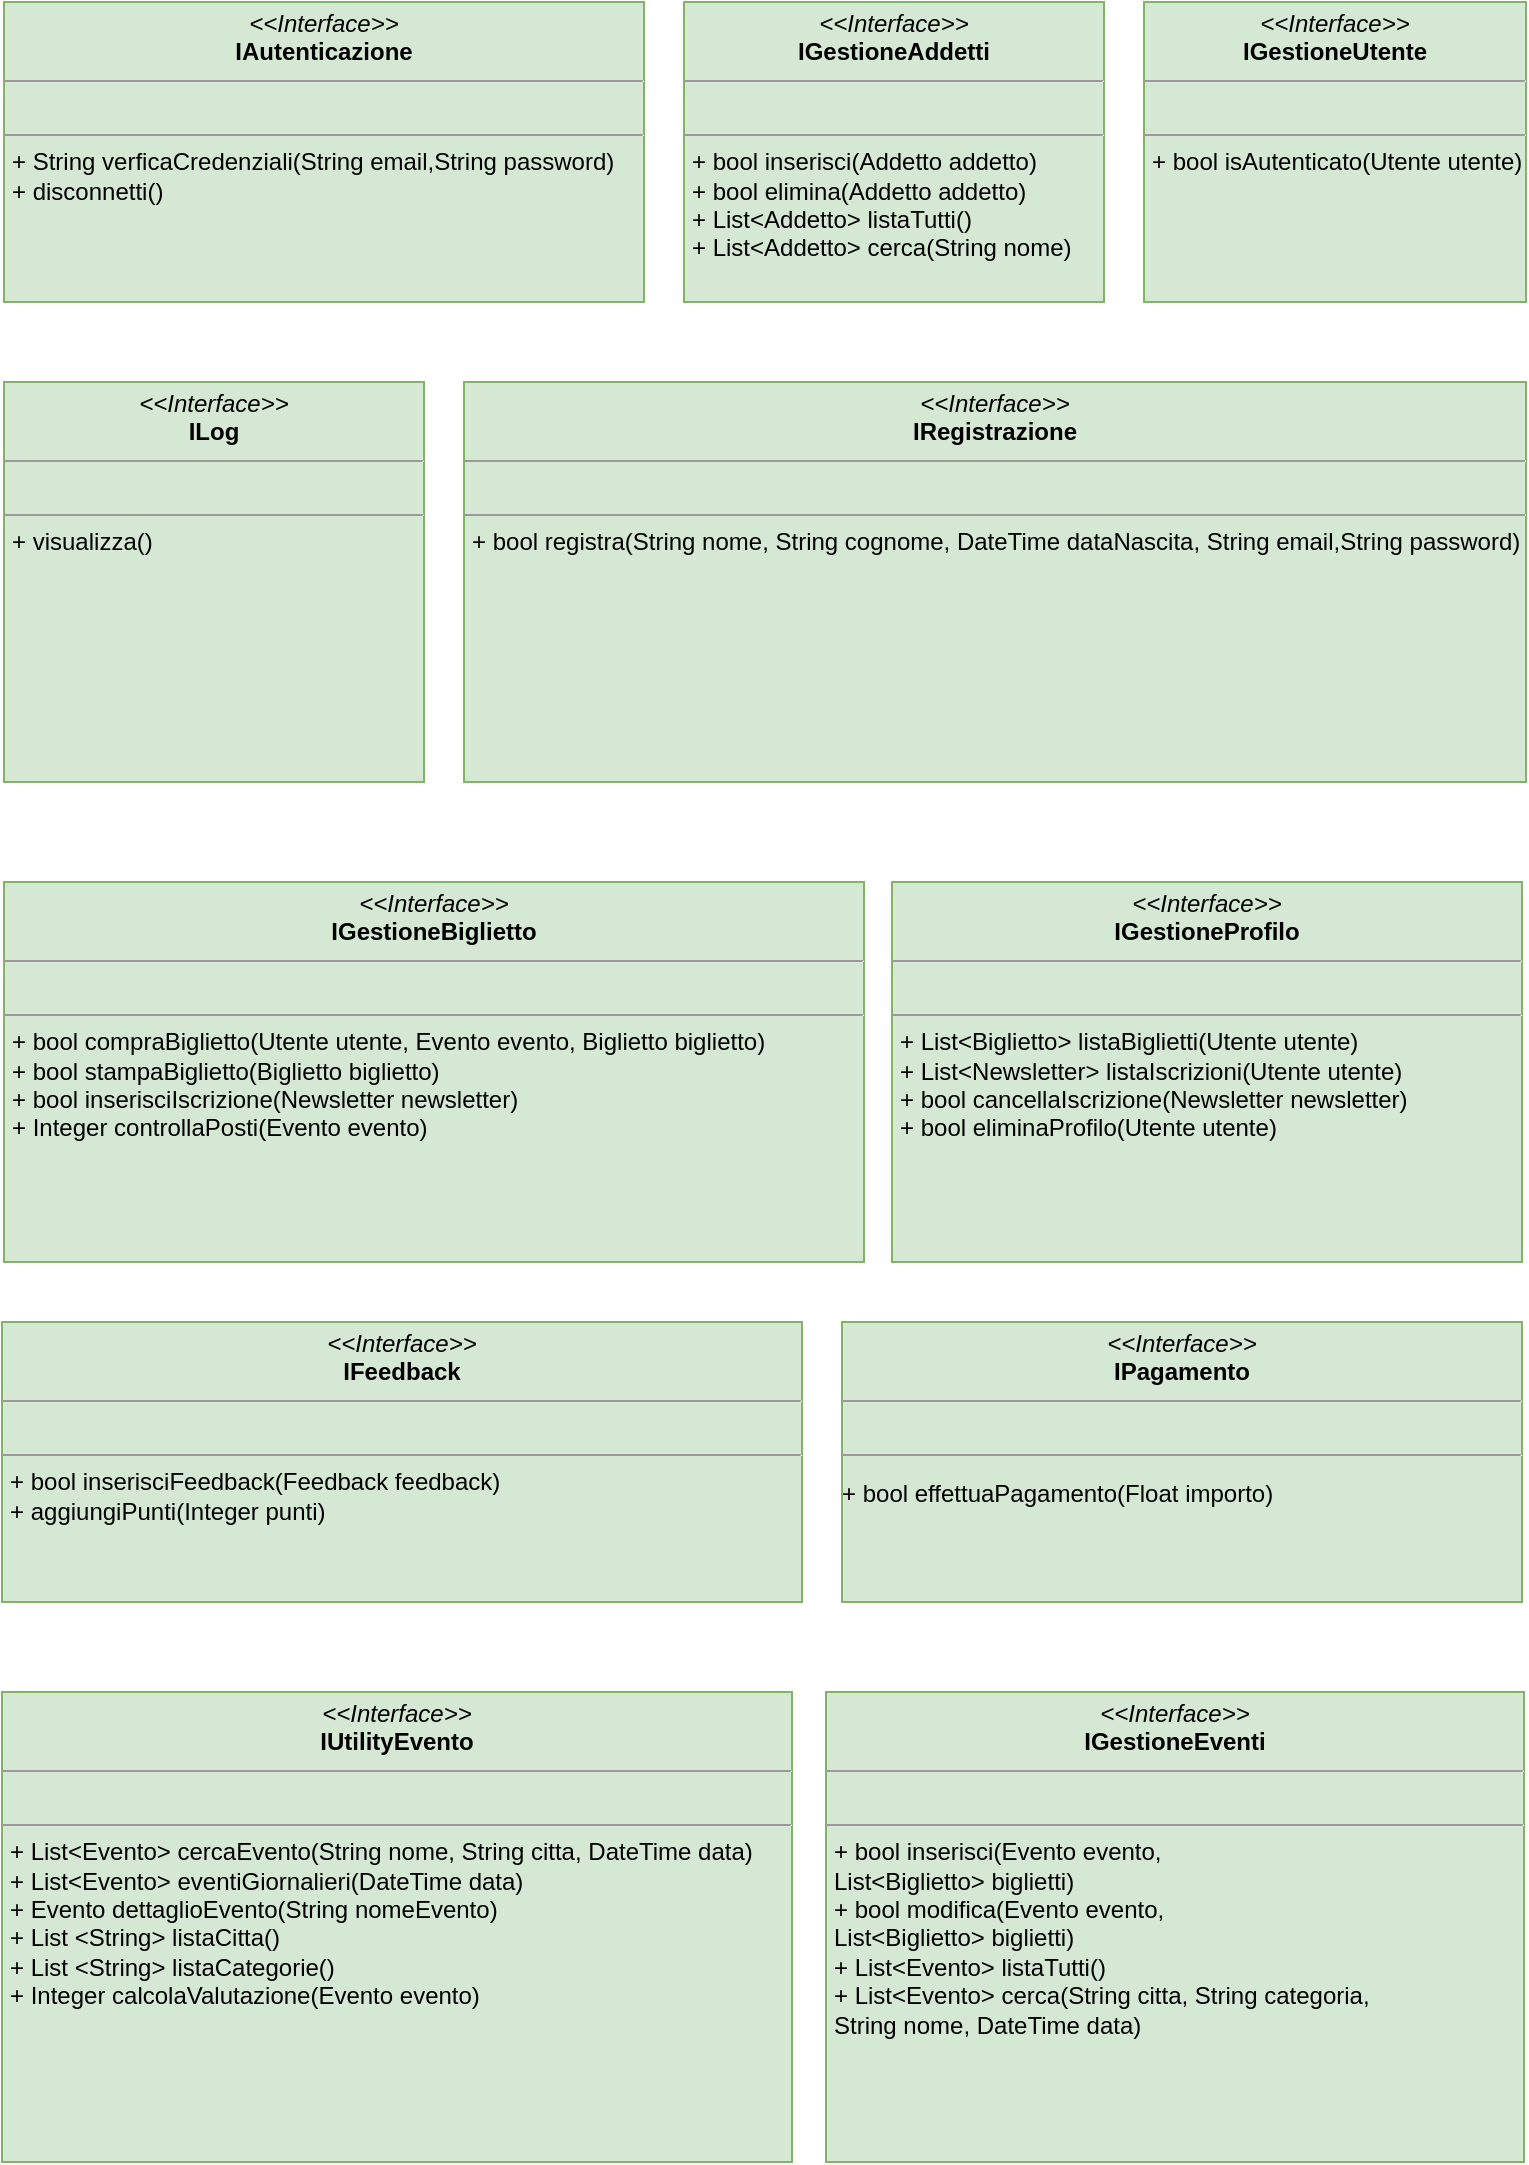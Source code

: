 <mxfile version="10.7.5" type="onedrive"><diagram id="3EyG_WxkFdJCLQhtcDmZ" name="Page-1"><mxGraphModel dx="2034" dy="1157" grid="1" gridSize="10" guides="1" tooltips="1" connect="1" arrows="1" fold="1" page="1" pageScale="1" pageWidth="850" pageHeight="1100" math="0" shadow="0"><root><mxCell id="0"/><mxCell id="1" parent="0"/><mxCell id="R_n6O_UWpmAyln20Ul1M-1" value="&lt;p style=&quot;margin: 0px ; margin-top: 4px ; text-align: center&quot;&gt;&lt;i&gt;&amp;lt;&amp;lt;Interface&amp;gt;&amp;gt;&lt;/i&gt;&lt;br&gt;&lt;b&gt;IGestioneAddetti&lt;/b&gt;&lt;/p&gt;&lt;hr size=&quot;1&quot;&gt;&lt;p style=&quot;margin: 0px ; margin-left: 4px&quot;&gt;&lt;br&gt;&lt;/p&gt;&lt;hr size=&quot;1&quot;&gt;&lt;p style=&quot;margin: 0px ; margin-left: 4px&quot;&gt;+ bool inserisci(Addetto addetto)&lt;/p&gt;&lt;p style=&quot;margin: 0px ; margin-left: 4px&quot;&gt;+ bool elimina(Addetto addetto)&lt;/p&gt;&lt;p style=&quot;margin: 0px ; margin-left: 4px&quot;&gt;+ List&amp;lt;Addetto&amp;gt; listaTutti()&lt;/p&gt;&lt;p style=&quot;margin: 0px ; margin-left: 4px&quot;&gt;+ List&amp;lt;Addetto&amp;gt; cerca(String nome)&lt;br&gt;&lt;/p&gt;" style="verticalAlign=top;align=left;overflow=fill;fontSize=12;fontFamily=Helvetica;html=1;fillColor=#D5E8D4;strokeColor=#82B366;" parent="1" vertex="1"><mxGeometry x="440" y="30" width="210" height="150" as="geometry"/></mxCell><mxCell id="R_n6O_UWpmAyln20Ul1M-2" value="&lt;p style=&quot;margin: 0px ; margin-top: 4px ; text-align: center&quot;&gt;&lt;i&gt;&amp;lt;&amp;lt;Interface&amp;gt;&amp;gt;&lt;/i&gt;&lt;br&gt;&lt;b&gt;IGestioneEventi&lt;/b&gt;&lt;/p&gt;&lt;hr size=&quot;1&quot;&gt;&lt;p style=&quot;margin: 0px ; margin-left: 4px&quot;&gt;&lt;br&gt;&lt;/p&gt;&lt;hr size=&quot;1&quot;&gt;&lt;p style=&quot;margin: 0px ; margin-left: 4px&quot;&gt;+ bool inserisci(Evento evento,&lt;br&gt;List&amp;lt;Biglietto&amp;gt; biglietti)&lt;br&gt;+ bool modifica(Evento evento,&lt;br&gt;List&amp;lt;Biglietto&amp;gt; biglietti)&lt;br&gt;+ List&amp;lt;Evento&amp;gt; listaTutti()&lt;br&gt;+ List&amp;lt;Evento&amp;gt; cerca(String citta, String categoria,&amp;nbsp;&lt;/p&gt;&lt;p style=&quot;margin: 0px ; margin-left: 4px&quot;&gt;String nome, DateTime data)&lt;br&gt;&lt;/p&gt;&lt;div&gt;&lt;br&gt;&lt;/div&gt;" style="verticalAlign=top;align=left;overflow=fill;fontSize=12;fontFamily=Helvetica;html=1;fillColor=#D5E8D4;strokeColor=#82B366;" parent="1" vertex="1"><mxGeometry x="511" y="875" width="349" height="235" as="geometry"/></mxCell><mxCell id="R_n6O_UWpmAyln20Ul1M-3" value="&lt;p style=&quot;margin: 0px ; margin-top: 4px ; text-align: center&quot;&gt;&lt;i&gt;&amp;lt;&amp;lt;Interface&amp;gt;&amp;gt;&lt;/i&gt;&lt;br&gt;&lt;b&gt;ILog&lt;/b&gt;&lt;/p&gt;&lt;hr size=&quot;1&quot;&gt;&lt;p style=&quot;margin: 0px ; margin-left: 4px&quot;&gt;&lt;br&gt;&lt;/p&gt;&lt;hr size=&quot;1&quot;&gt;&lt;p style=&quot;margin: 0px ; margin-left: 4px&quot;&gt;+ visualizza()&lt;br&gt;&lt;/p&gt;" style="verticalAlign=top;align=left;overflow=fill;fontSize=12;fontFamily=Helvetica;html=1;fillColor=#D5E8D4;strokeColor=#82B366;" parent="1" vertex="1"><mxGeometry x="100" y="220" width="210" height="200" as="geometry"/></mxCell><mxCell id="R_n6O_UWpmAyln20Ul1M-4" value="&lt;p style=&quot;margin: 0px ; margin-top: 4px ; text-align: center&quot;&gt;&lt;i&gt;&amp;lt;&amp;lt;Interface&amp;gt;&amp;gt;&lt;/i&gt;&lt;br&gt;&lt;b&gt;IAutenticazione&lt;/b&gt;&lt;/p&gt;&lt;hr size=&quot;1&quot;&gt;&lt;p style=&quot;margin: 0px ; margin-left: 4px&quot;&gt;&lt;br&gt;&lt;/p&gt;&lt;hr size=&quot;1&quot;&gt;&lt;p style=&quot;margin: 0px ; margin-left: 4px&quot;&gt;+ String verficaCredenziali(String email,String password)&lt;/p&gt;&lt;p style=&quot;margin: 0px ; margin-left: 4px&quot;&gt;+ disconnetti()&lt;br&gt;&lt;/p&gt;" style="verticalAlign=top;align=left;overflow=fill;fontSize=12;fontFamily=Helvetica;html=1;fillColor=#D5E8D4;strokeColor=#82B366;" parent="1" vertex="1"><mxGeometry x="100" y="30" width="320" height="150" as="geometry"/></mxCell><mxCell id="R_n6O_UWpmAyln20Ul1M-5" value="&lt;p style=&quot;margin: 0px ; margin-top: 4px ; text-align: center&quot;&gt;&lt;i&gt;&amp;lt;&amp;lt;Interface&amp;gt;&amp;gt;&lt;/i&gt;&lt;br&gt;&lt;b&gt;IGestioneUtente&lt;/b&gt;&lt;/p&gt;&lt;hr size=&quot;1&quot;&gt;&lt;p style=&quot;margin: 0px ; margin-left: 4px&quot;&gt;&lt;br&gt;&lt;/p&gt;&lt;hr size=&quot;1&quot;&gt;&lt;p style=&quot;margin: 0px ; margin-left: 4px&quot;&gt;+ bool isAutenticato(Utente utente)&lt;br&gt;&lt;/p&gt;" style="verticalAlign=top;align=left;overflow=fill;fontSize=12;fontFamily=Helvetica;html=1;fillColor=#D5E8D4;strokeColor=#82B366;" parent="1" vertex="1"><mxGeometry x="670" y="30" width="191" height="150" as="geometry"/></mxCell><mxCell id="R_n6O_UWpmAyln20Ul1M-6" value="&lt;p style=&quot;margin: 0px ; margin-top: 4px ; text-align: center&quot;&gt;&lt;i&gt;&amp;lt;&amp;lt;Interface&amp;gt;&amp;gt;&lt;/i&gt;&lt;br&gt;&lt;b&gt;IRegistrazione&lt;/b&gt;&lt;/p&gt;&lt;hr size=&quot;1&quot;&gt;&lt;p style=&quot;margin: 0px ; margin-left: 4px&quot;&gt;&lt;br&gt;&lt;/p&gt;&lt;hr size=&quot;1&quot;&gt;&lt;p style=&quot;margin: 0px ; margin-left: 4px&quot;&gt;+ bool registra(String nome, String cognome, DateTime&amp;nbsp;&lt;span&gt;dataNascita,&amp;nbsp;&lt;/span&gt;&lt;span&gt;String email,String password)&lt;/span&gt;&lt;/p&gt;&lt;p style=&quot;margin: 0px ; margin-left: 4px&quot;&gt;&lt;br&gt;&lt;/p&gt;" style="verticalAlign=top;align=left;overflow=fill;fontSize=12;fontFamily=Helvetica;html=1;fillColor=#d5e8d4;strokeColor=#82b366;" parent="1" vertex="1"><mxGeometry x="330" y="220" width="531" height="200" as="geometry"/></mxCell><mxCell id="xgveIGlFNWxb6NMbiSlq-1" value="&lt;p style=&quot;margin: 0px ; margin-top: 4px ; text-align: center&quot;&gt;&lt;i&gt;&amp;lt;&amp;lt;Interface&amp;gt;&amp;gt;&lt;/i&gt;&lt;br&gt;&lt;b&gt;IGestioneProfilo&lt;/b&gt;&lt;/p&gt;&lt;hr size=&quot;1&quot;&gt;&lt;p style=&quot;margin: 0px ; margin-left: 4px&quot;&gt;&lt;br&gt;&lt;/p&gt;&lt;hr size=&quot;1&quot;&gt;&lt;p style=&quot;margin: 0px ; margin-left: 4px&quot;&gt;+ List&amp;lt;Biglietto&amp;gt; listaBiglietti(Utente utente)&lt;/p&gt;&lt;p style=&quot;margin: 0px ; margin-left: 4px&quot;&gt;+ List&amp;lt;Newsletter&amp;gt; listaIscrizioni(Utente utente)&lt;/p&gt;&lt;p style=&quot;margin: 0px ; margin-left: 4px&quot;&gt;+ bool cancellaIscrizione(Newsletter newsletter)&lt;/p&gt;&lt;p style=&quot;margin: 0px ; margin-left: 4px&quot;&gt;+ bool eliminaProfilo(Utente utente)&lt;/p&gt;" style="verticalAlign=top;align=left;overflow=fill;fontSize=12;fontFamily=Helvetica;html=1;fillColor=#D5E8D4;strokeColor=#82B366;" parent="1" vertex="1"><mxGeometry x="544" y="470" width="315" height="190" as="geometry"/></mxCell><mxCell id="xgveIGlFNWxb6NMbiSlq-3" value="&lt;p style=&quot;margin: 0px ; margin-top: 4px ; text-align: center&quot;&gt;&lt;i&gt;&amp;lt;&amp;lt;Interface&amp;gt;&amp;gt;&lt;/i&gt;&lt;br&gt;&lt;b&gt;IPagamento&lt;/b&gt;&lt;/p&gt;&lt;hr size=&quot;1&quot;&gt;&lt;p style=&quot;margin: 0px ; margin-left: 4px&quot;&gt;&lt;br&gt;&lt;/p&gt;&lt;hr size=&quot;1&quot;&gt;&lt;p&gt;+ bool effettuaPagamento(Float&amp;nbsp;&lt;span&gt;importo)&lt;/span&gt;&lt;/p&gt;&lt;p&gt;&lt;br&gt;&lt;br&gt;&lt;/p&gt;" style="verticalAlign=top;align=left;overflow=fill;fontSize=12;fontFamily=Helvetica;html=1;fillColor=#d5e8d4;strokeColor=#82b366;" parent="1" vertex="1"><mxGeometry x="519" y="690" width="340" height="140" as="geometry"/></mxCell><mxCell id="S2w62hTiRDF5EwIPxvEb-2" value="&lt;p style=&quot;margin: 0px ; margin-top: 4px ; text-align: center&quot;&gt;&lt;i&gt;&amp;lt;&amp;lt;Interface&amp;gt;&amp;gt;&lt;/i&gt;&lt;br&gt;&lt;b&gt;IFeedback&lt;/b&gt;&lt;/p&gt;&lt;hr size=&quot;1&quot;&gt;&lt;p style=&quot;margin: 0px ; margin-left: 4px&quot;&gt;&lt;br&gt;&lt;/p&gt;&lt;hr size=&quot;1&quot;&gt;&lt;p style=&quot;margin: 0px ; margin-left: 4px&quot;&gt;+ bool inserisciFeedback(Feedback feedback&lt;span&gt;)&lt;/span&gt;&lt;/p&gt;&lt;p style=&quot;margin: 0px ; margin-left: 4px&quot;&gt;+ aggiungiPunti(Integer punti)&lt;/p&gt;&lt;div&gt;&lt;br&gt;&lt;/div&gt;&lt;div&gt;&lt;br&gt;&lt;/div&gt;" style="verticalAlign=top;align=left;overflow=fill;fontSize=12;fontFamily=Helvetica;html=1;fillColor=#D5E8D4;strokeColor=#82B366;" parent="1" vertex="1"><mxGeometry x="99" y="690" width="400" height="140" as="geometry"/></mxCell><mxCell id="xY30En68Al5WcefRjiLf-2" value="&lt;p style=&quot;margin: 0px ; margin-top: 4px ; text-align: center&quot;&gt;&lt;i&gt;&amp;lt;&amp;lt;Interface&amp;gt;&amp;gt;&lt;/i&gt;&lt;br&gt;&lt;b&gt;IGestioneBiglietto&lt;/b&gt;&lt;/p&gt;&lt;hr size=&quot;1&quot;&gt;&lt;p style=&quot;margin: 0px ; margin-left: 4px&quot;&gt;&lt;br&gt;&lt;/p&gt;&lt;hr size=&quot;1&quot;&gt;&lt;p style=&quot;margin: 0px ; margin-left: 4px&quot;&gt;&lt;span&gt;+ bool compraBiglietto(Utente utente, Evento&amp;nbsp;&lt;/span&gt;&lt;span&gt;evento, Biglietto&amp;nbsp;&lt;/span&gt;&lt;span&gt;biglietto)&lt;/span&gt;&lt;br&gt;&lt;/p&gt;&lt;p style=&quot;margin: 0px ; margin-left: 4px&quot;&gt;+ bool stampaBiglietto(Biglietto biglietto)&lt;/p&gt;&lt;p style=&quot;margin: 0px ; margin-left: 4px&quot;&gt;+ bool inserisciIscrizione(Newsletter newsletter)&lt;/p&gt;&lt;p style=&quot;margin: 0px ; margin-left: 4px&quot;&gt;+ Integer controllaPosti(Evento evento)&lt;/p&gt;" style="verticalAlign=top;align=left;overflow=fill;fontSize=12;fontFamily=Helvetica;html=1;strokeColor=#82B366;fillColor=#D5E8D4;" parent="1" vertex="1"><mxGeometry x="100" y="470" width="430" height="190" as="geometry"/></mxCell><mxCell id="xY30En68Al5WcefRjiLf-4" value="&lt;p style=&quot;margin: 0px ; margin-top: 4px ; text-align: center&quot;&gt;&lt;i&gt;&amp;lt;&amp;lt;Interface&amp;gt;&amp;gt;&lt;/i&gt;&lt;br&gt;&lt;b&gt;IUtilityEvento&lt;/b&gt;&lt;/p&gt;&lt;hr size=&quot;1&quot;&gt;&lt;p style=&quot;margin: 0px ; margin-left: 4px&quot;&gt;&lt;br&gt;&lt;/p&gt;&lt;hr size=&quot;1&quot;&gt;&lt;p style=&quot;margin: 0px ; margin-left: 4px&quot;&gt;+ List&amp;lt;Evento&amp;gt; cercaEvento(String nome, String citta, DateTime data)&lt;/p&gt;&lt;p style=&quot;margin: 0px ; margin-left: 4px&quot;&gt;&lt;span&gt;+ List&amp;lt;Evento&amp;gt; eventiGiornalieri(DateTime data)&lt;/span&gt;&lt;/p&gt;&lt;p style=&quot;margin: 0px ; margin-left: 4px&quot;&gt;&lt;span&gt;+ Evento dettaglioEvento(String nomeEvento)&lt;/span&gt;&lt;/p&gt;&lt;p style=&quot;margin: 0px ; margin-left: 4px&quot;&gt;&lt;span&gt;+ List &amp;lt;String&amp;gt; listaCitta()&lt;/span&gt;&lt;/p&gt;&lt;p style=&quot;margin: 0px ; margin-left: 4px&quot;&gt;&lt;span&gt;+ List &amp;lt;String&amp;gt; listaCategorie()&lt;/span&gt;&lt;/p&gt;&lt;p style=&quot;margin: 0px ; margin-left: 4px&quot;&gt;&lt;span&gt;+ Integer calcolaValutazione(Evento evento)&lt;/span&gt;&lt;/p&gt;" style="verticalAlign=top;align=left;overflow=fill;fontSize=12;fontFamily=Helvetica;html=1;strokeColor=#82B366;fillColor=#D5E8D4;" parent="1" vertex="1"><mxGeometry x="99" y="875" width="395" height="235" as="geometry"/></mxCell></root></mxGraphModel></diagram><diagram id="5tWfiP3seNK3IL9LgEsu" name="Utente"><mxGraphModel dx="2600" dy="1002" grid="1" gridSize="10" guides="1" tooltips="1" connect="1" arrows="1" fold="1" page="1" pageScale="1" pageWidth="850" pageHeight="1100" math="0" shadow="0"><root><mxCell id="8aAVjCRS_YRpoFVPolR5-0"/><mxCell id="8aAVjCRS_YRpoFVPolR5-1" parent="8aAVjCRS_YRpoFVPolR5-0"/><mxCell id="UEsb7Nu-oU7usZVPx6M5-8" value="&lt;p style=&quot;margin: 0px ; margin-top: 4px ; text-align: center&quot;&gt;&lt;b&gt;Controller&lt;/b&gt;&lt;br&gt;&lt;/p&gt;&lt;hr size=&quot;1&quot;&gt;&lt;p style=&quot;margin: 0px ; margin-left: 4px&quot;&gt;- scrittoreLog:writer&lt;/p&gt;&lt;p style=&quot;margin: 0px ; margin-left: 4px&quot;&gt;- connessioneDB:Connection&lt;br&gt;&lt;/p&gt;&lt;hr size=&quot;1&quot;&gt;&lt;p style=&quot;margin: 0px ; margin-left: 4px&quot;&gt;# scriviLog(String entry)&lt;/p&gt;&lt;p style=&quot;margin: 0px ; margin-left: 4px&quot;&gt;# connessione(getConnessione)&lt;br&gt;&lt;/p&gt;&lt;p style=&quot;margin: 0px ; margin-left: 4px&quot;&gt;&lt;br&gt;&lt;/p&gt;" style="verticalAlign=top;align=left;overflow=fill;fontSize=12;fontFamily=Helvetica;html=1;strokeColor=#82B366;fillColor=#D5E8D4;gradientColor=none;" parent="8aAVjCRS_YRpoFVPolR5-1" vertex="1"><mxGeometry x="180" y="30" width="320" height="200" as="geometry"/></mxCell><mxCell id="UEsb7Nu-oU7usZVPx6M5-9" value="&lt;p style=&quot;margin: 0px ; margin-top: 4px ; text-align: center&quot;&gt;&lt;b&gt;GestioneUtenteController&lt;/b&gt;&lt;br&gt;&lt;/p&gt;&lt;hr size=&quot;1&quot;&gt;&lt;p style=&quot;margin: 0px ; margin-left: 4px&quot;&gt;&lt;br&gt;&lt;/p&gt;&lt;hr size=&quot;1&quot;&gt;&lt;p style=&quot;margin: 0px ; margin-left: 4px&quot;&gt;+ bool isAutenticato(Utente utente)&lt;/p&gt;" style="verticalAlign=top;align=left;overflow=fill;fontSize=12;fontFamily=Helvetica;html=1;strokeColor=#82B366;fillColor=#D5E8D4;gradientColor=none;" parent="8aAVjCRS_YRpoFVPolR5-1" vertex="1"><mxGeometry x="180" y="351" width="320" height="200" as="geometry"/></mxCell><mxCell id="sJbbXuakXKxbucDo4gSa-0" style="edgeStyle=orthogonalEdgeStyle;rounded=0;orthogonalLoop=1;jettySize=auto;html=1;entryX=1;entryY=0.75;entryDx=0;entryDy=0;startArrow=none;startFill=0;endArrow=open;endFill=0;fontSize=15;" parent="8aAVjCRS_YRpoFVPolR5-1" source="UEsb7Nu-oU7usZVPx6M5-10" target="g6z2wCNrpE00pNKTQ_3W-0" edge="1"><mxGeometry relative="1" as="geometry"><Array as="points"><mxPoint x="1040" y="821"/></Array></mxGeometry></mxCell><mxCell id="UEsb7Nu-oU7usZVPx6M5-10" value="&lt;p style=&quot;margin: 0px ; margin-top: 4px ; text-align: center&quot;&gt;&lt;b&gt;GestioneProfiloController&lt;/b&gt;&lt;br&gt;&lt;/p&gt;&lt;hr size=&quot;1&quot;&gt;&lt;p style=&quot;margin: 0px ; margin-left: 4px&quot;&gt;&lt;br&gt;&lt;/p&gt;&lt;hr size=&quot;1&quot;&gt;&lt;div&gt;+ List&amp;lt;Biglietto&amp;gt; listaBiglietti(Utente utente)&lt;/div&gt;&lt;div&gt;+ List&amp;lt;Newsletter&amp;gt; listaIscrizioni(Utente utente)&lt;br&gt;&lt;/div&gt;&lt;div&gt;+ bool cancellaIscrizione(Newsletter newsletter)&lt;/div&gt;&lt;div&gt;&lt;span&gt;+ bool eliminaProfilo(Utente utente)&lt;/span&gt;&lt;/div&gt;" style="verticalAlign=top;align=left;overflow=fill;fontSize=12;fontFamily=Helvetica;html=1;strokeColor=#82B366;fillColor=#D5E8D4;gradientColor=none;" parent="8aAVjCRS_YRpoFVPolR5-1" vertex="1"><mxGeometry x="840" y="350" width="320" height="200" as="geometry"/></mxCell><mxCell id="FCYAoTsnwddztXov2vsb-0" style="edgeStyle=orthogonalEdgeStyle;rounded=0;orthogonalLoop=1;jettySize=auto;html=1;exitX=0.5;exitY=1;exitDx=0;exitDy=0;entryX=0.5;entryY=1;entryDx=0;entryDy=0;startArrow=none;startFill=0;endArrow=open;endFill=0;fontSize=15;" parent="8aAVjCRS_YRpoFVPolR5-1" source="UEsb7Nu-oU7usZVPx6M5-11" target="g6z2wCNrpE00pNKTQ_3W-0" edge="1"><mxGeometry relative="1" as="geometry"/></mxCell><mxCell id="UEsb7Nu-oU7usZVPx6M5-11" value="&lt;p style=&quot;margin: 0px ; margin-top: 4px ; text-align: center&quot;&gt;&lt;b&gt;UtilityEventoController&lt;/b&gt;&lt;br&gt;&lt;/p&gt;&lt;hr size=&quot;1&quot;&gt;&lt;p style=&quot;margin: 0px ; margin-left: 4px&quot;&gt;&lt;br&gt;&lt;/p&gt;&lt;hr size=&quot;1&quot;&gt;&lt;div&gt;+ List&amp;lt;Evento&amp;gt; cercaEvento(String categoria, String&lt;/div&gt;&lt;div&gt;citta, DateTime data)&lt;/div&gt;&lt;div&gt;+ List&amp;lt;Evento&amp;gt; eventiGiornalieri(DateTime data)&lt;br&gt;&lt;/div&gt;&lt;div&gt;+ Evento dettaglioEvento(String nomeEvento)&lt;/div&gt;&lt;div&gt;+ List &amp;lt;String&amp;gt; listaCitta()&lt;/div&gt;&lt;div&gt;+ List &amp;lt;String&amp;gt; listaCategorie()&lt;/div&gt;&lt;div&gt;+ Integer calcolaValutazione(Evento evento)&lt;br&gt;&lt;/div&gt;" style="verticalAlign=top;align=left;overflow=fill;fontSize=12;fontFamily=Helvetica;html=1;strokeColor=#82B366;fillColor=#D5E8D4;gradientColor=none;" parent="8aAVjCRS_YRpoFVPolR5-1" vertex="1"><mxGeometry x="180" y="710" width="320" height="200" as="geometry"/></mxCell><mxCell id="UEsb7Nu-oU7usZVPx6M5-13" value="&lt;p style=&quot;margin: 0px ; margin-top: 4px ; text-align: center&quot;&gt;&lt;b&gt;GestioneFeedbackController&lt;/b&gt;&lt;br&gt;&lt;/p&gt;&lt;hr size=&quot;1&quot;&gt;&lt;p style=&quot;margin: 0px ; margin-left: 4px&quot;&gt;&lt;br&gt;&lt;/p&gt;&lt;hr size=&quot;1&quot;&gt;&lt;div&gt;+ bool inserisciFeedback(Feedback&amp;nbsp;&lt;span&gt;feedback&lt;/span&gt;&lt;span&gt;)&lt;/span&gt;&lt;/div&gt;&lt;div&gt;- Acquisto verificaCodice(String codiceSblocco, Evento&lt;/div&gt;&lt;div&gt;evento)&lt;/div&gt;&lt;div&gt;+ aggiungiPunti(Integer punti)&lt;br&gt;&lt;/div&gt;" style="verticalAlign=top;align=left;overflow=fill;fontSize=12;fontFamily=Helvetica;html=1;strokeColor=#82B366;fillColor=#D5E8D4;gradientColor=none;" parent="8aAVjCRS_YRpoFVPolR5-1" vertex="1"><mxGeometry x="-180" y="620" width="320" height="200" as="geometry"/></mxCell><mxCell id="brpJ-bYIf4bHtVWNiMrN-0" value="" style="ellipse;whiteSpace=wrap;html=1;aspect=fixed;strokeColor=#82B366;fillColor=#000000;gradientColor=none;" parent="8aAVjCRS_YRpoFVPolR5-1" vertex="1"><mxGeometry x="495" y="279" width="10" height="10" as="geometry"/></mxCell><mxCell id="brpJ-bYIf4bHtVWNiMrN-3" value="" style="endArrow=none;html=1;exitX=1.006;exitY=0.047;exitDx=0;exitDy=0;exitPerimeter=0;" parent="8aAVjCRS_YRpoFVPolR5-1" edge="1"><mxGeometry width="50" height="50" relative="1" as="geometry"><mxPoint x="500" y="350" as="sourcePoint"/><mxPoint x="500" y="286" as="targetPoint"/></mxGeometry></mxCell><mxCell id="brpJ-bYIf4bHtVWNiMrN-14" value="" style="endArrow=block;endSize=16;endFill=0;html=1;exitX=0.5;exitY=0;exitDx=0;exitDy=0;entryX=0.5;entryY=1;entryDx=0;entryDy=0;" parent="8aAVjCRS_YRpoFVPolR5-1" source="UEsb7Nu-oU7usZVPx6M5-9" target="UEsb7Nu-oU7usZVPx6M5-8" edge="1"><mxGeometry x="0.045" y="118" width="160" relative="1" as="geometry"><mxPoint x="110" y="280" as="sourcePoint"/><mxPoint x="290" y="270" as="targetPoint"/><mxPoint as="offset"/></mxGeometry></mxCell><mxCell id="t5LU5Z6IHs5xJ308aRsy-1" value="&lt;font style=&quot;font-size: 15px&quot;&gt;IGestioneUtente&lt;/font&gt;" style="text;html=1;resizable=0;points=[];autosize=1;align=left;verticalAlign=top;spacingTop=-4;" parent="8aAVjCRS_YRpoFVPolR5-1" vertex="1"><mxGeometry x="440" y="253" width="120" height="20" as="geometry"/></mxCell><mxCell id="t5LU5Z6IHs5xJ308aRsy-2" value="&lt;font style=&quot;font-size: 15px&quot;&gt;IGestioneProfilo&lt;/font&gt;" style="text;html=1;resizable=0;points=[];autosize=1;align=left;verticalAlign=top;spacingTop=-4;" parent="8aAVjCRS_YRpoFVPolR5-1" vertex="1"><mxGeometry x="1100" y="255" width="120" height="20" as="geometry"/></mxCell><mxCell id="t5LU5Z6IHs5xJ308aRsy-3" value="&lt;font style=&quot;font-size: 15px&quot;&gt;IFeedback&lt;/font&gt;" style="text;html=1;resizable=0;points=[];autosize=1;align=left;verticalAlign=top;spacingTop=-4;" parent="8aAVjCRS_YRpoFVPolR5-1" vertex="1"><mxGeometry x="101.5" y="529.5" width="90" height="20" as="geometry"/></mxCell><mxCell id="t5LU5Z6IHs5xJ308aRsy-4" value="&lt;font style=&quot;font-size: 15px&quot;&gt;IUtilityEvento&lt;/font&gt;" style="text;html=1;resizable=0;points=[];autosize=1;align=left;verticalAlign=top;spacingTop=-4;" parent="8aAVjCRS_YRpoFVPolR5-1" vertex="1"><mxGeometry x="450" y="613" width="100" height="20" as="geometry"/></mxCell><mxCell id="t5LU5Z6IHs5xJ308aRsy-5" value="&lt;font style=&quot;font-size: 15px&quot;&gt;IGestioneBiglietto&lt;/font&gt;" style="text;html=1;resizable=0;points=[];autosize=1;align=left;verticalAlign=top;spacingTop=-4;" parent="8aAVjCRS_YRpoFVPolR5-1" vertex="1"><mxGeometry x="878" y="576" width="130" height="20" as="geometry"/></mxCell><mxCell id="t5LU5Z6IHs5xJ308aRsy-6" value="" style="endArrow=open;startArrow=open;html=1;entryX=0;entryY=0.25;entryDx=0;entryDy=0;exitX=1.005;exitY=0.394;exitDx=0;exitDy=0;exitPerimeter=0;startFill=0;endFill=0;" parent="8aAVjCRS_YRpoFVPolR5-1" source="UEsb7Nu-oU7usZVPx6M5-9" target="UEsb7Nu-oU7usZVPx6M5-10" edge="1"><mxGeometry width="50" height="50" relative="1" as="geometry"><mxPoint x="560" y="400" as="sourcePoint"/><mxPoint x="610" y="350" as="targetPoint"/></mxGeometry></mxCell><mxCell id="t5LU5Z6IHs5xJ308aRsy-7" value="&lt;font style=&quot;font-size: 15px;&quot;&gt;1&lt;/font&gt;" style="text;html=1;resizable=0;points=[];autosize=1;align=left;verticalAlign=top;spacingTop=-4;fontSize=15;" parent="8aAVjCRS_YRpoFVPolR5-1" vertex="1"><mxGeometry x="510" y="405" width="30" height="20" as="geometry"/></mxCell><mxCell id="t5LU5Z6IHs5xJ308aRsy-8" value="&lt;font style=&quot;font-size: 15px;&quot;&gt;1&lt;/font&gt;" style="text;html=1;resizable=0;points=[];autosize=1;align=left;verticalAlign=top;spacingTop=-4;fontSize=15;" parent="8aAVjCRS_YRpoFVPolR5-1" vertex="1"><mxGeometry x="810" y="375" width="30" height="20" as="geometry"/></mxCell><mxCell id="t5LU5Z6IHs5xJ308aRsy-9" value="" style="endArrow=open;startArrow=open;html=1;entryX=0;entryY=0.5;entryDx=0;entryDy=0;exitX=0.25;exitY=0;exitDx=0;exitDy=0;edgeStyle=orthogonalEdgeStyle;startFill=0;endFill=0;" parent="8aAVjCRS_YRpoFVPolR5-1" source="UEsb7Nu-oU7usZVPx6M5-13" target="UEsb7Nu-oU7usZVPx6M5-9" edge="1"><mxGeometry width="50" height="50" relative="1" as="geometry"><mxPoint x="-140" y="395" as="sourcePoint"/><mxPoint x="60" y="350" as="targetPoint"/></mxGeometry></mxCell><mxCell id="t5LU5Z6IHs5xJ308aRsy-10" value="" style="endArrow=open;startArrow=open;html=1;entryX=0.5;entryY=1;entryDx=0;entryDy=0;startFill=0;endFill=0;" parent="8aAVjCRS_YRpoFVPolR5-1" source="UEsb7Nu-oU7usZVPx6M5-11" target="UEsb7Nu-oU7usZVPx6M5-9" edge="1"><mxGeometry width="50" height="50" relative="1" as="geometry"><mxPoint x="323" y="640" as="sourcePoint"/><mxPoint x="340" y="520" as="targetPoint"/></mxGeometry></mxCell><mxCell id="t5LU5Z6IHs5xJ308aRsy-11" value="" style="endArrow=open;startArrow=open;html=1;exitX=0.5;exitY=0;exitDx=0;exitDy=0;entryX=1;entryY=0.75;entryDx=0;entryDy=0;edgeStyle=orthogonalEdgeStyle;startFill=0;endFill=0;" parent="8aAVjCRS_YRpoFVPolR5-1" source="g6z2wCNrpE00pNKTQ_3W-0" target="UEsb7Nu-oU7usZVPx6M5-9" edge="1"><mxGeometry width="50" height="50" relative="1" as="geometry"><mxPoint x="794.765" y="664.882" as="sourcePoint"/><mxPoint x="520" y="430" as="targetPoint"/><Array as="points"><mxPoint x="783" y="660"/><mxPoint x="700" y="660"/><mxPoint x="700" y="501"/></Array></mxGeometry></mxCell><mxCell id="t5LU5Z6IHs5xJ308aRsy-12" value="&lt;font style=&quot;font-size: 15px;&quot;&gt;1&lt;/font&gt;" style="text;html=1;resizable=0;points=[];autosize=1;align=left;verticalAlign=top;spacingTop=-4;fontSize=15;" parent="8aAVjCRS_YRpoFVPolR5-1" vertex="1"><mxGeometry x="760" y="640" width="30" height="20" as="geometry"/></mxCell><mxCell id="t5LU5Z6IHs5xJ308aRsy-13" value="&lt;font style=&quot;font-size: 15px&quot;&gt;1&lt;/font&gt;" style="text;html=1;resizable=0;points=[];autosize=1;align=left;verticalAlign=top;spacingTop=-4;" parent="8aAVjCRS_YRpoFVPolR5-1" vertex="1"><mxGeometry x="510" y="480" width="20" height="20" as="geometry"/></mxCell><mxCell id="t5LU5Z6IHs5xJ308aRsy-14" value="&lt;font style=&quot;font-size: 15px&quot;&gt;1&lt;/font&gt;" style="text;html=1;resizable=0;points=[];autosize=1;align=left;verticalAlign=top;spacingTop=-4;" parent="8aAVjCRS_YRpoFVPolR5-1" vertex="1"><mxGeometry x="320" y="564.5" width="20" height="20" as="geometry"/></mxCell><mxCell id="t5LU5Z6IHs5xJ308aRsy-15" value="&lt;font style=&quot;font-size: 15px;&quot;&gt;1&lt;/font&gt;" style="text;html=1;resizable=0;points=[];autosize=1;align=left;verticalAlign=top;spacingTop=-4;fontSize=15;" parent="8aAVjCRS_YRpoFVPolR5-1" vertex="1"><mxGeometry x="320" y="680" width="30" height="20" as="geometry"/></mxCell><mxCell id="g6z2wCNrpE00pNKTQ_3W-0" value="&lt;p style=&quot;margin: 0px ; margin-top: 4px ; text-align: center&quot;&gt;&lt;b&gt;GestioneBigliettoController&lt;/b&gt;&lt;/p&gt;&lt;hr size=&quot;1&quot;&gt;&lt;p style=&quot;margin: 0px ; margin-left: 4px&quot;&gt;&lt;br&gt;&lt;/p&gt;&lt;hr size=&quot;1&quot;&gt;&lt;p style=&quot;margin: 0px ; margin-left: 4px&quot;&gt;- bool effettuaPagamento(Float&amp;nbsp;&lt;span&gt;importo)&lt;/span&gt;&lt;/p&gt;&lt;p style=&quot;margin: 0px ; margin-left: 4px&quot;&gt;&lt;span&gt;+ bool compraBiglietto(&lt;/span&gt;&lt;span&gt;Utente utente, Evento&lt;/span&gt;&lt;/p&gt;&lt;p style=&quot;margin: 0px ; margin-left: 4px&quot;&gt;&lt;span&gt;&lt;/span&gt;&lt;span&gt;evento, Biglietto&amp;nbsp;&lt;/span&gt;&lt;span&gt;biglietto)&lt;/span&gt;&lt;/p&gt;&lt;p style=&quot;margin: 0px ; margin-left: 4px&quot;&gt;&lt;span&gt;+ bool stampaBiglietto(Biglietto biglietto)&lt;/span&gt;&lt;/p&gt;&lt;p style=&quot;margin: 0px ; margin-left: 4px&quot;&gt;&lt;span&gt;+ bool inserisciIscrizione(Newsletter newsletter)&lt;/span&gt;&lt;/p&gt;&lt;p style=&quot;margin: 0px ; margin-left: 4px&quot;&gt;&lt;span&gt;+ Integer controllaPosti(Evento evento)&lt;/span&gt;&lt;/p&gt;&lt;p style=&quot;margin: 0px ; margin-left: 4px&quot;&gt;- Integer calcolaSconto(Utente utente)&lt;/p&gt;" style="verticalAlign=top;align=left;overflow=fill;fontSize=12;fontFamily=Helvetica;html=1;strokeColor=#82B366;fillColor=#D5E8D4;" parent="8aAVjCRS_YRpoFVPolR5-1" vertex="1"><mxGeometry x="623" y="670.5" width="320" height="200" as="geometry"/></mxCell><mxCell id="aWawnavMYZPG4EWtFvt1-0" value="" style="ellipse;whiteSpace=wrap;html=1;aspect=fixed;strokeColor=#82B366;fillColor=#000000;gradientColor=none;" parent="8aAVjCRS_YRpoFVPolR5-1" vertex="1"><mxGeometry x="135" y="550.5" width="10" height="10" as="geometry"/></mxCell><mxCell id="aWawnavMYZPG4EWtFvt1-1" value="" style="endArrow=none;html=1;exitX=1.006;exitY=0.047;exitDx=0;exitDy=0;exitPerimeter=0;" parent="8aAVjCRS_YRpoFVPolR5-1" edge="1"><mxGeometry width="50" height="50" relative="1" as="geometry"><mxPoint x="140" y="621.5" as="sourcePoint"/><mxPoint x="140" y="557.5" as="targetPoint"/></mxGeometry></mxCell><mxCell id="aWawnavMYZPG4EWtFvt1-2" value="" style="ellipse;whiteSpace=wrap;html=1;aspect=fixed;strokeColor=#82B366;fillColor=#000000;gradientColor=none;" parent="8aAVjCRS_YRpoFVPolR5-1" vertex="1"><mxGeometry x="495" y="642.5" width="10" height="10" as="geometry"/></mxCell><mxCell id="aWawnavMYZPG4EWtFvt1-3" value="" style="endArrow=none;html=1;exitX=1.006;exitY=0.047;exitDx=0;exitDy=0;exitPerimeter=0;" parent="8aAVjCRS_YRpoFVPolR5-1" edge="1"><mxGeometry width="50" height="50" relative="1" as="geometry"><mxPoint x="500" y="713.5" as="sourcePoint"/><mxPoint x="500" y="649.5" as="targetPoint"/></mxGeometry></mxCell><mxCell id="aWawnavMYZPG4EWtFvt1-4" value="" style="ellipse;whiteSpace=wrap;html=1;aspect=fixed;strokeColor=#82B366;fillColor=#000000;gradientColor=none;" parent="8aAVjCRS_YRpoFVPolR5-1" vertex="1"><mxGeometry x="937.778" y="599.5" width="10" height="10" as="geometry"/></mxCell><mxCell id="aWawnavMYZPG4EWtFvt1-5" value="" style="endArrow=none;html=1;exitX=1.006;exitY=0.047;exitDx=0;exitDy=0;exitPerimeter=0;" parent="8aAVjCRS_YRpoFVPolR5-1" edge="1"><mxGeometry width="50" height="50" relative="1" as="geometry"><mxPoint x="942.778" y="670.5" as="sourcePoint"/><mxPoint x="942.778" y="606.5" as="targetPoint"/></mxGeometry></mxCell><mxCell id="aWawnavMYZPG4EWtFvt1-6" value="" style="ellipse;whiteSpace=wrap;html=1;aspect=fixed;strokeColor=#82B366;fillColor=#000000;gradientColor=none;" parent="8aAVjCRS_YRpoFVPolR5-1" vertex="1"><mxGeometry x="1154.778" y="279" width="10" height="10" as="geometry"/></mxCell><mxCell id="aWawnavMYZPG4EWtFvt1-7" value="" style="endArrow=none;html=1;exitX=1.006;exitY=0.047;exitDx=0;exitDy=0;exitPerimeter=0;" parent="8aAVjCRS_YRpoFVPolR5-1" edge="1"><mxGeometry width="50" height="50" relative="1" as="geometry"><mxPoint x="1159.778" y="350" as="sourcePoint"/><mxPoint x="1159.778" y="286" as="targetPoint"/></mxGeometry></mxCell><mxCell id="sJbbXuakXKxbucDo4gSa-1" value="&lt;font style=&quot;font-size: 15px;&quot;&gt;1&lt;/font&gt;" style="text;html=1;resizable=0;points=[];autosize=1;align=left;verticalAlign=top;spacingTop=-4;fontSize=15;" parent="8aAVjCRS_YRpoFVPolR5-1" vertex="1"><mxGeometry x="1040" y="560.5" width="30" height="20" as="geometry"/></mxCell><mxCell id="sJbbXuakXKxbucDo4gSa-2" value="&lt;font style=&quot;font-size: 15px;&quot;&gt;1&lt;/font&gt;" style="text;html=1;resizable=0;points=[];autosize=1;align=left;verticalAlign=top;spacingTop=-4;fontSize=15;" parent="8aAVjCRS_YRpoFVPolR5-1" vertex="1"><mxGeometry x="950" y="820" width="30" height="20" as="geometry"/></mxCell><mxCell id="FCYAoTsnwddztXov2vsb-1" value="&lt;font style=&quot;font-size: 15px;&quot;&gt;1&lt;/font&gt;" style="text;html=1;resizable=0;points=[];autosize=1;align=left;verticalAlign=top;spacingTop=-4;fontSize=15;" parent="8aAVjCRS_YRpoFVPolR5-1" vertex="1"><mxGeometry x="785" y="880" width="30" height="20" as="geometry"/></mxCell><mxCell id="FCYAoTsnwddztXov2vsb-2" value="&lt;font style=&quot;font-size: 15px;&quot;&gt;1&lt;/font&gt;" style="text;html=1;resizable=0;points=[];autosize=1;align=left;verticalAlign=top;spacingTop=-4;fontSize=15;" parent="8aAVjCRS_YRpoFVPolR5-1" vertex="1"><mxGeometry x="310" y="910" width="30" height="20" as="geometry"/></mxCell><mxCell id="1jrKJS_KDlX9WEhTIuyZ-0" value="" style="endArrow=none;html=1;exitX=0.678;exitY=0.348;exitDx=0;exitDy=0;exitPerimeter=0;" parent="8aAVjCRS_YRpoFVPolR5-1" source="g6z2wCNrpE00pNKTQ_3W-0" edge="1"><mxGeometry width="50" height="50" relative="1" as="geometry"><mxPoint x="970" y="760" as="sourcePoint"/><mxPoint x="1100" y="740" as="targetPoint"/></mxGeometry></mxCell><mxCell id="Mc-FChqzSLvD4mX79WDd-0" value="&lt;font style=&quot;font-size: 15px&quot;&gt;1&lt;/font&gt;" style="text;html=1;resizable=0;points=[];autosize=1;align=left;verticalAlign=top;spacingTop=-4;" parent="8aAVjCRS_YRpoFVPolR5-1" vertex="1"><mxGeometry x="150" y="425" width="20" height="20" as="geometry"/></mxCell><mxCell id="Mc-FChqzSLvD4mX79WDd-1" value="&lt;font style=&quot;font-size: 15px&quot;&gt;1&lt;/font&gt;" style="text;html=1;resizable=0;points=[];autosize=1;align=left;verticalAlign=top;spacingTop=-4;" parent="8aAVjCRS_YRpoFVPolR5-1" vertex="1"><mxGeometry x="-130" y="593" width="20" height="20" as="geometry"/></mxCell><mxCell id="Mc-FChqzSLvD4mX79WDd-2" value="&lt;div style=&quot;text-align: center&quot;&gt;&lt;span&gt;&lt;br&gt;&lt;/span&gt;&lt;/div&gt;&lt;div style=&quot;text-align: center&quot;&gt;&lt;span&gt;Pagamento&lt;/span&gt;&lt;br&gt;&lt;/div&gt;&lt;div style=&quot;text-align: center&quot;&gt;&lt;/div&gt;" style="shape=note;whiteSpace=wrap;html=1;size=14;verticalAlign=top;align=left;spacingTop=-6;fillColor=#dae8fc;strokeColor=#6c8ebf;" parent="8aAVjCRS_YRpoFVPolR5-1" vertex="1"><mxGeometry x="1100" y="720" width="110" height="40" as="geometry"/></mxCell></root></mxGraphModel></diagram><diagram id="TcRals8GYOR0RoSCimRI" name="UtenteView"><mxGraphModel dx="2600" dy="1002" grid="1" gridSize="10" guides="1" tooltips="1" connect="1" arrows="1" fold="1" page="1" pageScale="1" pageWidth="850" pageHeight="1100" math="0" shadow="0"><root><mxCell id="as39oy7s2smyivXWhSAS-0"/><mxCell id="as39oy7s2smyivXWhSAS-1" parent="as39oy7s2smyivXWhSAS-0"/><mxCell id="as39oy7s2smyivXWhSAS-2" value="&lt;p style=&quot;margin: 0px ; margin-top: 4px ; text-align: center&quot;&gt;&lt;b&gt;HomeUtente&lt;/b&gt;&lt;br&gt;&lt;/p&gt;&lt;hr size=&quot;1&quot;&gt;&lt;p style=&quot;margin: 0px ; margin-left: 4px&quot;&gt;- Utente utente&lt;/p&gt;&lt;hr size=&quot;1&quot;&gt;&lt;p style=&quot;margin: 0px ; margin-left: 4px&quot;&gt;+ eseguiLasciaFeedback()&lt;/p&gt;&lt;p style=&quot;margin: 0px ; margin-left: 4px&quot;&gt;+ eseguiRegistrazione()&lt;/p&gt;&lt;p style=&quot;margin: 0px ; margin-left: 4px&quot;&gt;+ eseguiAutenticazione()&lt;/p&gt;&lt;p style=&quot;margin: 0px ; margin-left: 4px&quot;&gt;+ eseguiVisualizzaEventi()&lt;/p&gt;&lt;p style=&quot;margin: 0px ; margin-left: 4px&quot;&gt;+ eseguiGestioneProfilo()&lt;/p&gt;&lt;p style=&quot;margin: 0px ; margin-left: 4px&quot;&gt;+ abilitaPulsanti()&lt;/p&gt;&lt;p style=&quot;margin: 0px ; margin-left: 4px&quot;&gt;&lt;br&gt;&lt;/p&gt;" style="verticalAlign=top;align=left;overflow=fill;fontSize=12;fontFamily=Helvetica;html=1;strokeColor=#b85450;fillColor=#f8cecc;" parent="as39oy7s2smyivXWhSAS-1" vertex="1"><mxGeometry x="350" y="35" width="170" height="175" as="geometry"/></mxCell><mxCell id="as39oy7s2smyivXWhSAS-3" value="&lt;p style=&quot;margin: 0px ; margin-top: 4px ; text-align: center&quot;&gt;&lt;b&gt;ViewLasciaFeedback&lt;/b&gt;&lt;br&gt;&lt;/p&gt;&lt;hr size=&quot;1&quot;&gt;&lt;p style=&quot;margin: 0px ; margin-left: 4px&quot;&gt;- Utente utente&lt;br&gt;&lt;/p&gt;&lt;hr size=&quot;1&quot;&gt;&lt;p style=&quot;margin: 0px ; margin-left: 4px&quot;&gt;+ lasciaFeedback(Newsletter newsletter)&lt;/p&gt;&lt;p style=&quot;margin: 0px ; margin-left: 4px&quot;&gt;+ coloreStella()&lt;/p&gt;&lt;p style=&quot;margin: 0px ; margin-left: 4px&quot;&gt;+ esci()&lt;br&gt;&lt;/p&gt;&lt;p style=&quot;margin: 0px ; margin-left: 4px&quot;&gt;&lt;br&gt;&lt;/p&gt;" style="verticalAlign=top;align=left;overflow=fill;fontSize=12;fontFamily=Helvetica;html=1;strokeColor=#b85450;fillColor=#f8cecc;" parent="as39oy7s2smyivXWhSAS-1" vertex="1"><mxGeometry x="870" y="110" width="320" height="200" as="geometry"/></mxCell><mxCell id="as39oy7s2smyivXWhSAS-4" value="&lt;p style=&quot;margin: 0px ; margin-top: 4px ; text-align: center&quot;&gt;&lt;b&gt;VIewRegistrazione&lt;/b&gt;&lt;br&gt;&lt;/p&gt;&lt;hr size=&quot;1&quot;&gt;&lt;p style=&quot;margin: 0px ; margin-left: 4px&quot;&gt;&lt;br&gt;&lt;/p&gt;&lt;hr size=&quot;1&quot;&gt;&lt;p style=&quot;margin: 0px ; margin-left: 4px&quot;&gt;+ registra()&lt;/p&gt;&lt;p style=&quot;margin: 0px ; margin-left: 4px&quot;&gt;+ esci()&lt;br&gt;&lt;/p&gt;" style="verticalAlign=top;align=left;overflow=fill;fontSize=12;fontFamily=Helvetica;html=1;strokeColor=#b85450;fillColor=#f8cecc;" parent="as39oy7s2smyivXWhSAS-1" vertex="1"><mxGeometry x="-230" y="110" width="320" height="200" as="geometry"/></mxCell><mxCell id="as39oy7s2smyivXWhSAS-5" value="&lt;p style=&quot;margin: 0px ; margin-top: 4px ; text-align: center&quot;&gt;&lt;b&gt;ViewAutenticazione&lt;/b&gt;&lt;br&gt;&lt;/p&gt;&lt;hr size=&quot;1&quot;&gt;&lt;p style=&quot;margin: 0px ; margin-left: 4px&quot;&gt;&lt;br&gt;&lt;/p&gt;&lt;hr size=&quot;1&quot;&gt;&lt;div&gt;+ verficaCredenziali(String email, String password)&lt;/div&gt;&lt;div&gt;+ esci()&lt;br&gt;&lt;/div&gt;" style="verticalAlign=top;align=left;overflow=fill;fontSize=12;fontFamily=Helvetica;html=1;strokeColor=#b85450;fillColor=#f8cecc;" parent="as39oy7s2smyivXWhSAS-1" vertex="1"><mxGeometry x="870" y="400" width="320" height="200" as="geometry"/></mxCell><mxCell id="as39oy7s2smyivXWhSAS-6" value="&lt;p style=&quot;margin: 0px ; margin-top: 4px ; text-align: center&quot;&gt;&lt;b&gt;ViewGestioneProfilo&lt;/b&gt;&lt;br&gt;&lt;/p&gt;&lt;hr size=&quot;1&quot;&gt;&lt;p style=&quot;margin: 0px ; margin-left: 4px&quot;&gt;- Utente utente&lt;br&gt;&lt;/p&gt;&lt;hr size=&quot;1&quot;&gt;&lt;div&gt;+ listaBiglietti()&lt;/div&gt;&lt;div&gt;+ listaIscrizioni()&lt;/div&gt;&lt;div&gt;+ disiscrizioneEvento()&lt;/div&gt;&lt;div&gt;+ stampaBiglietto()&lt;/div&gt;&lt;div&gt;+ eliminaProfilo()&lt;/div&gt;&lt;div&gt;+ esci()&lt;/div&gt;&lt;div&gt;+ puntiAccumulati()&lt;br&gt;&lt;/div&gt;" style="verticalAlign=top;align=left;overflow=fill;fontSize=12;fontFamily=Helvetica;html=1;strokeColor=#b85450;fillColor=#f8cecc;" parent="as39oy7s2smyivXWhSAS-1" vertex="1"><mxGeometry x="50" y="500" width="320" height="200" as="geometry"/></mxCell><mxCell id="as39oy7s2smyivXWhSAS-7" value="&lt;p style=&quot;margin: 0px ; margin-top: 4px ; text-align: center&quot;&gt;&lt;b&gt;ViewVisualizzaEventi&lt;/b&gt;&lt;br&gt;&lt;/p&gt;&lt;hr size=&quot;1&quot;&gt;&lt;p style=&quot;margin: 0px ; margin-left: 4px&quot;&gt;- Utente utente&lt;br&gt;&lt;/p&gt;&lt;hr size=&quot;1&quot;&gt;&lt;div&gt;+ cercaEvento(String nome, String citta, DateTime data)&lt;/div&gt;&lt;div&gt;+ eventiGiornalieri(DateTime data)&lt;/div&gt;&lt;div&gt;+ listaCitta()&lt;/div&gt;&lt;div&gt;+ listaCategorie()&lt;/div&gt;&lt;div&gt;+ esci()&lt;/div&gt;&lt;div&gt;+ dettaglioEvento()&lt;/div&gt;" style="verticalAlign=top;align=left;overflow=fill;fontSize=12;fontFamily=Helvetica;html=1;strokeColor=#b85450;fillColor=#f8cecc;" parent="as39oy7s2smyivXWhSAS-1" vertex="1"><mxGeometry x="470" y="450" width="320" height="200" as="geometry"/></mxCell><mxCell id="gVqcY0MynQNF7O9C0yTX-0" value="" style="endArrow=open;startArrow=open;html=1;exitX=1.012;exitY=0.314;exitDx=0;exitDy=0;exitPerimeter=0;entryX=0;entryY=0.25;entryDx=0;entryDy=0;startFill=0;endFill=0;" parent="as39oy7s2smyivXWhSAS-1" source="as39oy7s2smyivXWhSAS-2" target="as39oy7s2smyivXWhSAS-3" edge="1"><mxGeometry width="50" height="50" relative="1" as="geometry"><mxPoint x="610" y="150" as="sourcePoint"/><mxPoint x="660" y="100" as="targetPoint"/></mxGeometry></mxCell><mxCell id="gVqcY0MynQNF7O9C0yTX-1" value="" style="endArrow=open;startArrow=open;html=1;exitX=1;exitY=0.333;exitDx=0;exitDy=0;exitPerimeter=0;entryX=-0.006;entryY=0.377;entryDx=0;entryDy=0;entryPerimeter=0;startFill=0;endFill=0;" parent="as39oy7s2smyivXWhSAS-1" source="as39oy7s2smyivXWhSAS-4" target="as39oy7s2smyivXWhSAS-2" edge="1"><mxGeometry width="50" height="50" relative="1" as="geometry"><mxPoint x="250" y="180" as="sourcePoint"/><mxPoint x="300" y="130" as="targetPoint"/></mxGeometry></mxCell><mxCell id="gVqcY0MynQNF7O9C0yTX-2" value="" style="endArrow=open;startArrow=open;html=1;entryX=1.012;entryY=0.611;entryDx=0;entryDy=0;entryPerimeter=0;exitX=0.5;exitY=0;exitDx=0;exitDy=0;startFill=0;endFill=0;" parent="as39oy7s2smyivXWhSAS-1" source="as39oy7s2smyivXWhSAS-5" target="as39oy7s2smyivXWhSAS-2" edge="1"><mxGeometry width="50" height="50" relative="1" as="geometry"><mxPoint x="580" y="260" as="sourcePoint"/><mxPoint x="630" y="210" as="targetPoint"/></mxGeometry></mxCell><mxCell id="gVqcY0MynQNF7O9C0yTX-3" value="" style="endArrow=open;startArrow=open;html=1;exitX=0.5;exitY=0;exitDx=0;exitDy=0;startFill=0;endFill=0;" parent="as39oy7s2smyivXWhSAS-1" source="as39oy7s2smyivXWhSAS-6" target="as39oy7s2smyivXWhSAS-2" edge="1"><mxGeometry width="50" height="50" relative="1" as="geometry"><mxPoint x="230" y="320" as="sourcePoint"/><mxPoint x="280" y="270" as="targetPoint"/></mxGeometry></mxCell><mxCell id="bbvkci3hA_0uR4meWeCv-0" value="" style="endArrow=open;startArrow=open;html=1;startFill=0;endFill=0;" parent="as39oy7s2smyivXWhSAS-1" source="as39oy7s2smyivXWhSAS-7" edge="1"><mxGeometry width="50" height="50" relative="1" as="geometry"><mxPoint x="460" y="260" as="sourcePoint"/><mxPoint x="510" y="210" as="targetPoint"/></mxGeometry></mxCell><mxCell id="bbvkci3hA_0uR4meWeCv-3" value="&lt;font style=&quot;font-size: 18px&quot;&gt;1&lt;/font&gt;" style="text;html=1;resizable=0;points=[];autosize=1;align=left;verticalAlign=top;spacingTop=-4;" parent="as39oy7s2smyivXWhSAS-1" vertex="1"><mxGeometry x="100" y="142.5" width="30" height="20" as="geometry"/></mxCell><mxCell id="bbvkci3hA_0uR4meWeCv-7" value="&lt;font style=&quot;font-size: 18px&quot;&gt;1&lt;/font&gt;" style="text;html=1;resizable=0;points=[];autosize=1;align=left;verticalAlign=top;spacingTop=-4;" parent="as39oy7s2smyivXWhSAS-1" vertex="1"><mxGeometry x="310" y="84" width="30" height="20" as="geometry"/></mxCell><mxCell id="bbvkci3hA_0uR4meWeCv-8" value="&lt;font style=&quot;font-size: 18px&quot;&gt;1&lt;/font&gt;" style="text;html=1;resizable=0;points=[];autosize=1;align=left;verticalAlign=top;spacingTop=-4;" parent="as39oy7s2smyivXWhSAS-1" vertex="1"><mxGeometry x="545" y="70" width="30" height="20" as="geometry"/></mxCell><mxCell id="bbvkci3hA_0uR4meWeCv-9" value="&lt;font style=&quot;font-size: 18px&quot;&gt;1&lt;/font&gt;" style="text;html=1;resizable=0;points=[];autosize=1;align=left;verticalAlign=top;spacingTop=-4;" parent="as39oy7s2smyivXWhSAS-1" vertex="1"><mxGeometry x="840" y="130" width="30" height="20" as="geometry"/></mxCell><mxCell id="bbvkci3hA_0uR4meWeCv-10" value="&lt;font style=&quot;font-size: 18px&quot;&gt;1&lt;/font&gt;" style="text;html=1;resizable=0;points=[];autosize=1;align=left;verticalAlign=top;spacingTop=-4;" parent="as39oy7s2smyivXWhSAS-1" vertex="1"><mxGeometry x="540" y="122.5" width="30" height="20" as="geometry"/></mxCell><mxCell id="bbvkci3hA_0uR4meWeCv-11" value="&lt;font style=&quot;font-size: 18px&quot;&gt;1&lt;/font&gt;" style="text;html=1;resizable=0;points=[];autosize=1;align=left;verticalAlign=top;spacingTop=-4;" parent="as39oy7s2smyivXWhSAS-1" vertex="1"><mxGeometry x="1015" y="370" width="30" height="20" as="geometry"/></mxCell><mxCell id="bbvkci3hA_0uR4meWeCv-12" value="&lt;font style=&quot;font-size: 18px&quot;&gt;1&lt;/font&gt;" style="text;html=1;resizable=0;points=[];autosize=1;align=left;verticalAlign=top;spacingTop=-4;" parent="as39oy7s2smyivXWhSAS-1" vertex="1"><mxGeometry x="530" y="220" width="30" height="20" as="geometry"/></mxCell><mxCell id="bbvkci3hA_0uR4meWeCv-13" value="&lt;font style=&quot;font-size: 18px&quot;&gt;1&lt;/font&gt;" style="text;html=1;resizable=0;points=[];autosize=1;align=left;verticalAlign=top;spacingTop=-4;" parent="as39oy7s2smyivXWhSAS-1" vertex="1"><mxGeometry x="630" y="420" width="30" height="20" as="geometry"/></mxCell><mxCell id="bbvkci3hA_0uR4meWeCv-14" value="&lt;font style=&quot;font-size: 18px&quot;&gt;1&lt;/font&gt;" style="text;html=1;resizable=0;points=[];autosize=1;align=left;verticalAlign=top;spacingTop=-4;" parent="as39oy7s2smyivXWhSAS-1" vertex="1"><mxGeometry x="340" y="220" width="30" height="20" as="geometry"/></mxCell><mxCell id="bbvkci3hA_0uR4meWeCv-15" value="&lt;font style=&quot;font-size: 18px&quot;&gt;1&lt;/font&gt;" style="text;html=1;resizable=0;points=[];autosize=1;align=left;verticalAlign=top;spacingTop=-4;" parent="as39oy7s2smyivXWhSAS-1" vertex="1"><mxGeometry x="195" y="470" width="30" height="20" as="geometry"/></mxCell></root></mxGraphModel></diagram><diagram id="fzVSpBfUYd4QnmrWl8GS" name="Page-4"><mxGraphModel dx="2577" dy="1002" grid="1" gridSize="10" guides="1" tooltips="1" connect="1" arrows="1" fold="1" page="1" pageScale="1" pageWidth="827" pageHeight="1169" math="0" shadow="0"><root><mxCell id="Aj_CnPS-Z_I7FlHwmQgp-0"/><mxCell id="Aj_CnPS-Z_I7FlHwmQgp-1" parent="Aj_CnPS-Z_I7FlHwmQgp-0"/><mxCell id="Aj_CnPS-Z_I7FlHwmQgp-2" value="&lt;p style=&quot;margin: 0px ; margin-top: 4px ; text-align: center&quot;&gt;&lt;b&gt;ViewGestioneProfilo&lt;/b&gt;&lt;br&gt;&lt;/p&gt;&lt;hr size=&quot;1&quot;&gt;&lt;p style=&quot;margin: 0px ; margin-left: 4px&quot;&gt;- Utente utente&lt;br&gt;&lt;/p&gt;&lt;hr size=&quot;1&quot;&gt;&lt;div&gt;+ listaBiglietti()&lt;/div&gt;&lt;div&gt;+ listaIscrizioni()&lt;/div&gt;&lt;div&gt;+ disiscrizioneEvento()&lt;/div&gt;&lt;div&gt;+ stampaBiglietto()&lt;/div&gt;&lt;div&gt;+ eliminaProfilo()&lt;/div&gt;&lt;div&gt;+ esci()&lt;/div&gt;+ puntiAccumulati()&lt;div&gt;&lt;br&gt;&lt;/div&gt;" style="verticalAlign=top;align=left;overflow=fill;fontSize=12;fontFamily=Helvetica;html=1;strokeColor=#b85450;fillColor=#f8cecc;" parent="Aj_CnPS-Z_I7FlHwmQgp-1" vertex="1"><mxGeometry x="50" y="500" width="320" height="200" as="geometry"/></mxCell><mxCell id="Aj_CnPS-Z_I7FlHwmQgp-3" value="&lt;p style=&quot;margin: 0px ; margin-top: 4px ; text-align: center&quot;&gt;&lt;b&gt;ViewEliminaProfilo&lt;/b&gt;&lt;br&gt;&lt;/p&gt;&lt;hr size=&quot;1&quot;&gt;&lt;p style=&quot;margin: 0px ; margin-left: 4px&quot;&gt;- Utente utente&lt;br&gt;&lt;/p&gt;&lt;hr size=&quot;1&quot;&gt;&lt;p style=&quot;margin: 0px ; margin-left: 4px&quot;&gt;+ eliminaProfilo()&lt;/p&gt;&lt;p style=&quot;margin: 0px ; margin-left: 4px&quot;&gt;+ esci()&lt;br&gt;&lt;/p&gt;" style="verticalAlign=top;align=left;overflow=fill;fontSize=12;fontFamily=Helvetica;html=1;strokeColor=#b85450;fillColor=#f8cecc;" parent="Aj_CnPS-Z_I7FlHwmQgp-1" vertex="1"><mxGeometry x="340" y="800" width="320" height="200" as="geometry"/></mxCell><mxCell id="Aj_CnPS-Z_I7FlHwmQgp-4" value="&lt;p style=&quot;margin: 0px ; margin-top: 4px ; text-align: center&quot;&gt;&lt;b&gt;ViewDisiscrviEvento&lt;/b&gt;&lt;br&gt;&lt;/p&gt;&lt;hr size=&quot;1&quot;&gt;&lt;p style=&quot;margin: 0px ; margin-left: 4px&quot;&gt;- Utente utente&lt;br&gt;&lt;/p&gt;&lt;hr size=&quot;1&quot;&gt;&lt;p style=&quot;margin: 0px ; margin-left: 4px&quot;&gt;+ disiscrizioneEvento()&lt;/p&gt;&lt;p style=&quot;margin: 0px ; margin-left: 4px&quot;&gt;+ esci()&lt;br&gt;&lt;/p&gt;" style="verticalAlign=top;align=left;overflow=fill;fontSize=12;fontFamily=Helvetica;html=1;strokeColor=#b85450;fillColor=#f8cecc;" parent="Aj_CnPS-Z_I7FlHwmQgp-1" vertex="1"><mxGeometry x="-135" y="800" width="320" height="200" as="geometry"/></mxCell><mxCell id="Aj_CnPS-Z_I7FlHwmQgp-5" value="" style="endArrow=open;startArrow=open;html=1;startFill=0;endFill=0;" parent="Aj_CnPS-Z_I7FlHwmQgp-1" source="Aj_CnPS-Z_I7FlHwmQgp-4" target="Aj_CnPS-Z_I7FlHwmQgp-2" edge="1"><mxGeometry width="50" height="50" relative="1" as="geometry"><mxPoint x="-40" y="710" as="sourcePoint"/><mxPoint x="10" y="660" as="targetPoint"/></mxGeometry></mxCell><mxCell id="Aj_CnPS-Z_I7FlHwmQgp-6" value="" style="endArrow=open;startArrow=open;html=1;startFill=0;endFill=0;" parent="Aj_CnPS-Z_I7FlHwmQgp-1" source="Aj_CnPS-Z_I7FlHwmQgp-3" target="Aj_CnPS-Z_I7FlHwmQgp-2" edge="1"><mxGeometry width="50" height="50" relative="1" as="geometry"><mxPoint x="260" y="760" as="sourcePoint"/><mxPoint x="310" y="710" as="targetPoint"/></mxGeometry></mxCell><mxCell id="Aj_CnPS-Z_I7FlHwmQgp-7" value="&lt;font style=&quot;font-size: 18px&quot;&gt;1&lt;/font&gt;" style="text;html=1;resizable=0;points=[];autosize=1;align=left;verticalAlign=top;spacingTop=-4;" parent="Aj_CnPS-Z_I7FlHwmQgp-1" vertex="1"><mxGeometry x="100" y="700" width="30" height="20" as="geometry"/></mxCell><mxCell id="Aj_CnPS-Z_I7FlHwmQgp-8" value="&lt;font style=&quot;font-size: 18px&quot;&gt;1&lt;/font&gt;" style="text;html=1;resizable=0;points=[];autosize=1;align=left;verticalAlign=top;spacingTop=-4;" parent="Aj_CnPS-Z_I7FlHwmQgp-1" vertex="1"><mxGeometry x="70" y="770" width="30" height="20" as="geometry"/></mxCell><mxCell id="Aj_CnPS-Z_I7FlHwmQgp-9" value="&lt;font style=&quot;font-size: 18px&quot;&gt;1&lt;/font&gt;" style="text;html=1;resizable=0;points=[];autosize=1;align=left;verticalAlign=top;spacingTop=-4;" parent="Aj_CnPS-Z_I7FlHwmQgp-1" vertex="1"><mxGeometry x="330" y="700" width="30" height="20" as="geometry"/></mxCell><mxCell id="Aj_CnPS-Z_I7FlHwmQgp-10" value="&lt;font style=&quot;font-size: 18px&quot;&gt;1&lt;/font&gt;" style="text;html=1;resizable=0;points=[];autosize=1;align=left;verticalAlign=top;spacingTop=-4;" parent="Aj_CnPS-Z_I7FlHwmQgp-1" vertex="1"><mxGeometry x="395" y="770" width="30" height="20" as="geometry"/></mxCell></root></mxGraphModel></diagram><diagram id="GO972N_QIa_WWwZWmJXe" name="Page-5"><mxGraphModel dx="1750" dy="-167" grid="1" gridSize="10" guides="1" tooltips="1" connect="1" arrows="1" fold="1" page="1" pageScale="1" pageWidth="827" pageHeight="1169" math="0" shadow="0"><root><mxCell id="qOIFoGPuZBykM_CYBibe-0"/><mxCell id="qOIFoGPuZBykM_CYBibe-1" parent="qOIFoGPuZBykM_CYBibe-0"/><mxCell id="qOIFoGPuZBykM_CYBibe-5" value="ViewDettaglioEvento" style="swimlane;fontStyle=1;align=center;verticalAlign=top;childLayout=stackLayout;horizontal=1;startSize=26;horizontalStack=0;resizeParent=1;resizeParentMax=0;resizeLast=0;collapsible=1;marginBottom=0;fillColor=#f8cecc;strokeColor=#000000;" parent="qOIFoGPuZBykM_CYBibe-1" vertex="1"><mxGeometry x="770" y="1536.455" width="320" height="130" as="geometry"/></mxCell><mxCell id="qOIFoGPuZBykM_CYBibe-6" value="- Utente utente" style="text;strokeColor=#000000;fillColor=#f8cecc;align=left;verticalAlign=top;spacingLeft=4;spacingRight=4;overflow=hidden;rotatable=0;points=[[0,0.5],[1,0.5]];portConstraint=eastwest;" parent="qOIFoGPuZBykM_CYBibe-5" vertex="1"><mxGeometry y="26" width="320" height="24" as="geometry"/></mxCell><mxCell id="qOIFoGPuZBykM_CYBibe-7" value="+ iscriviNewsletter()&#10;+ compraBiglietto()&#10;+ coloreStella()&#10;+ esci()&#10;" style="text;strokeColor=#000000;fillColor=#f8cecc;align=left;verticalAlign=top;spacingLeft=4;spacingRight=4;overflow=hidden;rotatable=0;points=[[0,0.5],[1,0.5]];portConstraint=eastwest;" parent="qOIFoGPuZBykM_CYBibe-5" vertex="1"><mxGeometry y="50" width="320" height="80" as="geometry"/></mxCell><mxCell id="qOIFoGPuZBykM_CYBibe-9" value="1" style="text;html=1;resizable=0;points=[];autosize=1;align=left;verticalAlign=top;spacingTop=-4;" parent="qOIFoGPuZBykM_CYBibe-1" vertex="1"><mxGeometry x="892" y="1516.5" width="20" height="20" as="geometry"/></mxCell><mxCell id="qOIFoGPuZBykM_CYBibe-11" value="" style="endArrow=open;startArrow=open;html=1;exitX=0.5;exitY=0;exitDx=0;exitDy=0;edgeStyle=orthogonalEdgeStyle;startFill=0;endFill=0;" parent="qOIFoGPuZBykM_CYBibe-1" source="qOIFoGPuZBykM_CYBibe-5" edge="1"><mxGeometry width="50" height="50" relative="1" as="geometry"><mxPoint x="150" y="1780" as="sourcePoint"/><mxPoint x="600" y="1370" as="targetPoint"/></mxGeometry></mxCell><mxCell id="qOIFoGPuZBykM_CYBibe-13" value="1" style="text;html=1;resizable=0;points=[];autosize=1;align=left;verticalAlign=top;spacingTop=-4;" parent="qOIFoGPuZBykM_CYBibe-1" vertex="1"><mxGeometry x="610" y="1380" width="20" height="20" as="geometry"/></mxCell><mxCell id="qOIFoGPuZBykM_CYBibe-14" value="" style="endArrow=open;startArrow=open;html=1;entryX=0.25;entryY=1;entryDx=0;entryDy=0;exitX=0.5;exitY=0;exitDx=0;exitDy=0;edgeStyle=orthogonalEdgeStyle;startFill=0;endFill=0;" parent="qOIFoGPuZBykM_CYBibe-1" source="qOIFoGPuZBykM_CYBibe-19" target="qOIFoGPuZBykM_CYBibe-5" edge="1"><mxGeometry width="50" height="50" relative="1" as="geometry"><mxPoint x="700" y="1680" as="sourcePoint"/><mxPoint x="840" y="1620" as="targetPoint"/></mxGeometry></mxCell><mxCell id="qOIFoGPuZBykM_CYBibe-15" value="" style="endArrow=open;startArrow=open;html=1;entryX=0.75;entryY=1;entryDx=0;entryDy=0;exitX=0.5;exitY=0;exitDx=0;exitDy=0;edgeStyle=orthogonalEdgeStyle;startFill=0;endFill=0;" parent="qOIFoGPuZBykM_CYBibe-1" source="qOIFoGPuZBykM_CYBibe-16" target="qOIFoGPuZBykM_CYBibe-5" edge="1"><mxGeometry width="50" height="50" relative="1" as="geometry"><mxPoint x="1020" y="1700" as="sourcePoint"/><mxPoint x="480" y="1780" as="targetPoint"/></mxGeometry></mxCell><mxCell id="qOIFoGPuZBykM_CYBibe-16" value="ViewIscriviNewsletter" style="swimlane;fontStyle=1;align=center;verticalAlign=top;childLayout=stackLayout;horizontal=1;startSize=26;horizontalStack=0;resizeParent=1;resizeParentMax=0;resizeLast=0;collapsible=1;marginBottom=0;fillColor=#f8cecc;strokeColor=#000000;" parent="qOIFoGPuZBykM_CYBibe-1" vertex="1"><mxGeometry x="1040" y="1723" width="240" height="90" as="geometry"/></mxCell><mxCell id="qOIFoGPuZBykM_CYBibe-17" value="- Utente utente" style="text;strokeColor=#000000;fillColor=#f8cecc;align=left;verticalAlign=top;spacingLeft=4;spacingRight=4;overflow=hidden;rotatable=0;points=[[0,0.5],[1,0.5]];portConstraint=eastwest;" parent="qOIFoGPuZBykM_CYBibe-16" vertex="1"><mxGeometry y="26" width="240" height="24" as="geometry"/></mxCell><mxCell id="qOIFoGPuZBykM_CYBibe-18" value="+ inserisciIscrizione()&#10;+ esci()&#10;" style="text;strokeColor=#000000;fillColor=#f8cecc;align=left;verticalAlign=top;spacingLeft=4;spacingRight=4;overflow=hidden;rotatable=0;points=[[0,0.5],[1,0.5]];portConstraint=eastwest;" parent="qOIFoGPuZBykM_CYBibe-16" vertex="1"><mxGeometry y="50" width="240" height="40" as="geometry"/></mxCell><mxCell id="qOIFoGPuZBykM_CYBibe-19" value="ViewAcquistaBiglietto" style="swimlane;fontStyle=1;align=center;verticalAlign=top;childLayout=stackLayout;horizontal=1;startSize=26;horizontalStack=0;resizeParent=1;resizeParentMax=0;resizeLast=0;collapsible=1;marginBottom=0;fillColor=#f8cecc;strokeColor=#000000;" parent="qOIFoGPuZBykM_CYBibe-1" vertex="1"><mxGeometry x="530" y="1723" width="320" height="140" as="geometry"/></mxCell><mxCell id="qOIFoGPuZBykM_CYBibe-20" value="- Utente utente" style="text;strokeColor=#000000;fillColor=#f8cecc;align=left;verticalAlign=top;spacingLeft=4;spacingRight=4;overflow=hidden;rotatable=0;points=[[0,0.5],[1,0.5]];portConstraint=eastwest;" parent="qOIFoGPuZBykM_CYBibe-19" vertex="1"><mxGeometry y="26" width="320" height="24" as="geometry"/></mxCell><mxCell id="qOIFoGPuZBykM_CYBibe-21" value="+ bool compraBiglietto()&#10;+ isSconto()&#10;+ esci()&#10;&#10;" style="text;strokeColor=#000000;fillColor=#f8cecc;align=left;verticalAlign=top;spacingLeft=4;spacingRight=4;overflow=hidden;rotatable=0;points=[[0,0.5],[1,0.5]];portConstraint=eastwest;" parent="qOIFoGPuZBykM_CYBibe-19" vertex="1"><mxGeometry y="50" width="320" height="90" as="geometry"/></mxCell><mxCell id="qOIFoGPuZBykM_CYBibe-22" value="1" style="text;html=1;resizable=0;points=[];autosize=1;align=left;verticalAlign=top;spacingTop=-4;" parent="qOIFoGPuZBykM_CYBibe-1" vertex="1"><mxGeometry x="1020" y="1680" width="20" height="20" as="geometry"/></mxCell><mxCell id="qOIFoGPuZBykM_CYBibe-23" value="1" style="text;html=1;resizable=0;points=[];autosize=1;align=left;verticalAlign=top;spacingTop=-4;" parent="qOIFoGPuZBykM_CYBibe-1" vertex="1"><mxGeometry x="817" y="1680" width="20" height="20" as="geometry"/></mxCell><mxCell id="qOIFoGPuZBykM_CYBibe-24" value="1" style="text;html=1;resizable=0;points=[];autosize=1;align=left;verticalAlign=top;spacingTop=-4;" parent="qOIFoGPuZBykM_CYBibe-1" vertex="1"><mxGeometry x="1170" y="1700" width="20" height="20" as="geometry"/></mxCell><mxCell id="qOIFoGPuZBykM_CYBibe-25" value="1" style="text;html=1;resizable=0;points=[];autosize=1;align=left;verticalAlign=top;spacingTop=-4;" parent="qOIFoGPuZBykM_CYBibe-1" vertex="1"><mxGeometry x="670" y="1700" width="20" height="20" as="geometry"/></mxCell><mxCell id="qOIFoGPuZBykM_CYBibe-26" value="&lt;p style=&quot;margin: 0px ; margin-top: 4px ; text-align: center&quot;&gt;&lt;b&gt;ViewVisualizzaEventi&lt;/b&gt;&lt;br&gt;&lt;/p&gt;&lt;hr size=&quot;1&quot;&gt;&lt;p style=&quot;margin: 0px ; margin-left: 4px&quot;&gt;- Utente utente&lt;br&gt;&lt;/p&gt;&lt;hr size=&quot;1&quot;&gt;&lt;div&gt;+ cercaEvento(String nome, String citta, DateTime data)&lt;/div&gt;&lt;div&gt;+ eventiGiornalieri(DateTime data)&lt;/div&gt;&lt;div&gt;+ listaCitta()&lt;/div&gt;&lt;div&gt;+ listaCategorie()&lt;/div&gt;&lt;div&gt;+ esci()&lt;/div&gt;+ dettaglioEvento()" style="verticalAlign=top;align=left;overflow=fill;fontSize=12;fontFamily=Helvetica;html=1;strokeColor=#b85450;fillColor=#f8cecc;" parent="qOIFoGPuZBykM_CYBibe-1" vertex="1"><mxGeometry x="413" y="1169" width="320" height="200" as="geometry"/></mxCell></root></mxGraphModel></diagram></mxfile>